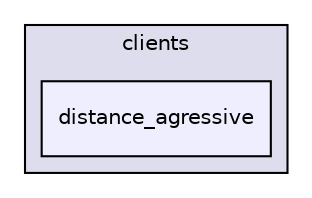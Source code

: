 digraph "/home/quatadah/STUDIES/projects/projetss6-quor-12812/src/clients/distance_agressive" {
  compound=true
  node [ fontsize="10", fontname="Helvetica"];
  edge [ labelfontsize="10", labelfontname="Helvetica"];
  subgraph clusterdir_44454380e89751d088dd05c94905df2f {
    graph [ bgcolor="#ddddee", pencolor="black", label="clients" fontname="Helvetica", fontsize="10", URL="dir_44454380e89751d088dd05c94905df2f.html"]
  dir_b7cab8afc5dd35f85497fc9ebd3db011 [shape=box, label="distance_agressive", style="filled", fillcolor="#eeeeff", pencolor="black", URL="dir_b7cab8afc5dd35f85497fc9ebd3db011.html"];
  }
}
